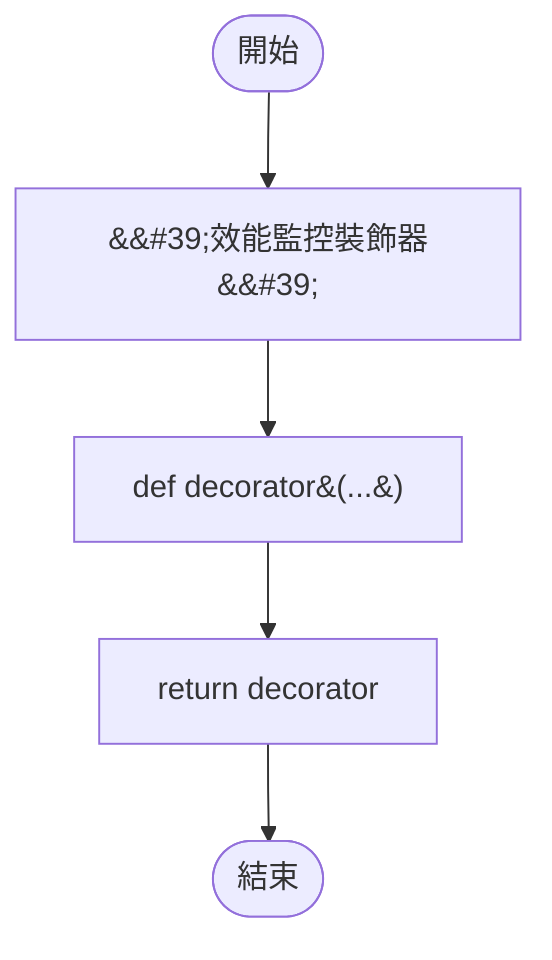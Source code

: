 flowchart TB
    n1([開始])
    n2([結束])
    n3[&amp;&#35;39;效能監控裝飾器&amp;&#35;39;]
    n4[def decorator&#40;...&#41;]
    n5[return decorator]
    n1 --> n3
    n3 --> n4
    n4 --> n5
    n5 --> n2